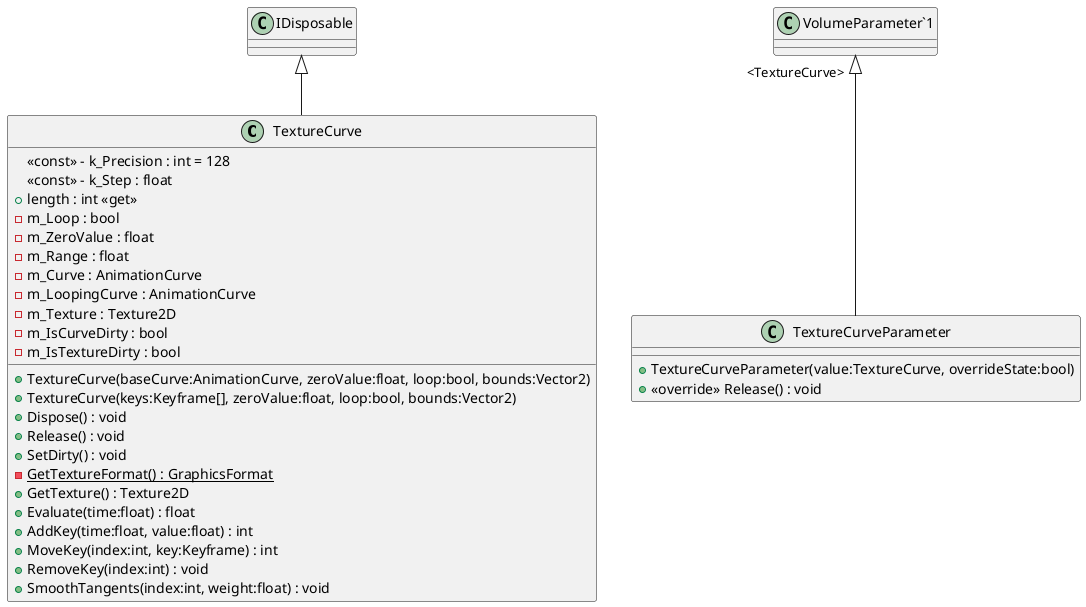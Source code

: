 @startuml
class TextureCurve {
    <<const>> - k_Precision : int = 128
    <<const>> - k_Step : float
    + length : int <<get>>
    - m_Loop : bool
    - m_ZeroValue : float
    - m_Range : float
    - m_Curve : AnimationCurve
    - m_LoopingCurve : AnimationCurve
    - m_Texture : Texture2D
    - m_IsCurveDirty : bool
    - m_IsTextureDirty : bool
    + TextureCurve(baseCurve:AnimationCurve, zeroValue:float, loop:bool, bounds:Vector2)
    + TextureCurve(keys:Keyframe[], zeroValue:float, loop:bool, bounds:Vector2)
    + Dispose() : void
    + Release() : void
    + SetDirty() : void
    {static} - GetTextureFormat() : GraphicsFormat
    + GetTexture() : Texture2D
    + Evaluate(time:float) : float
    + AddKey(time:float, value:float) : int
    + MoveKey(index:int, key:Keyframe) : int
    + RemoveKey(index:int) : void
    + SmoothTangents(index:int, weight:float) : void
}
class TextureCurveParameter {
    + TextureCurveParameter(value:TextureCurve, overrideState:bool)
    + <<override>> Release() : void
}
IDisposable <|-- TextureCurve
"VolumeParameter`1" "<TextureCurve>" <|-- TextureCurveParameter
@enduml
